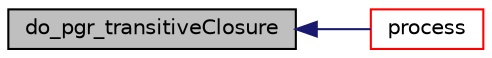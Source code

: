 digraph "do_pgr_transitiveClosure"
{
  edge [fontname="Helvetica",fontsize="10",labelfontname="Helvetica",labelfontsize="10"];
  node [fontname="Helvetica",fontsize="10",shape=record];
  rankdir="LR";
  Node14 [label="do_pgr_transitiveClosure",height=0.2,width=0.4,color="black", fillcolor="grey75", style="filled", fontcolor="black"];
  Node14 -> Node15 [dir="back",color="midnightblue",fontsize="10",style="solid",fontname="Helvetica"];
  Node15 [label="process",height=0.2,width=0.4,color="red", fillcolor="white", style="filled",URL="$transitiveClosure_8c.html#a1a55e96a6e0114c727d02132be6f33b2"];
}
